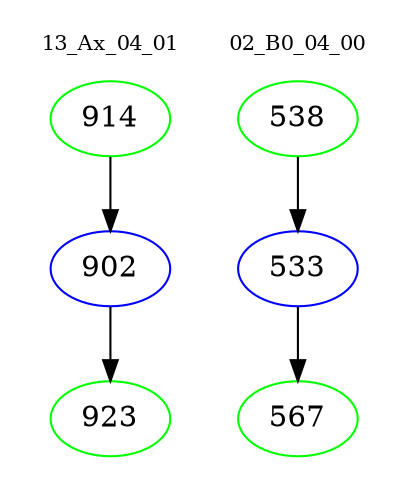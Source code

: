digraph{
subgraph cluster_0 {
color = white
label = "13_Ax_04_01";
fontsize=10;
T0_914 [label="914", color="green"]
T0_914 -> T0_902 [color="black"]
T0_902 [label="902", color="blue"]
T0_902 -> T0_923 [color="black"]
T0_923 [label="923", color="green"]
}
subgraph cluster_1 {
color = white
label = "02_B0_04_00";
fontsize=10;
T1_538 [label="538", color="green"]
T1_538 -> T1_533 [color="black"]
T1_533 [label="533", color="blue"]
T1_533 -> T1_567 [color="black"]
T1_567 [label="567", color="green"]
}
}
